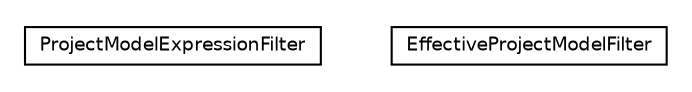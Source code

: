 #!/usr/local/bin/dot
#
# Class diagram 
# Generated by UmlGraph version 4.6 (http://www.spinellis.gr/sw/umlgraph)
#

digraph G {
	edge [fontname="Helvetica",fontsize=10,labelfontname="Helvetica",labelfontsize=10];
	node [fontname="Helvetica",fontsize=10,shape=plaintext];
	// org.apache.maven.archiva.repository.project.filters.ProjectModelExpressionFilter
	c8009 [label=<<table border="0" cellborder="1" cellspacing="0" cellpadding="2" port="p" href="./ProjectModelExpressionFilter.html">
		<tr><td><table border="0" cellspacing="0" cellpadding="1">
			<tr><td> ProjectModelExpressionFilter </td></tr>
		</table></td></tr>
		</table>>, fontname="Helvetica", fontcolor="black", fontsize=9.0];
	// org.apache.maven.archiva.repository.project.filters.EffectiveProjectModelFilter
	c8010 [label=<<table border="0" cellborder="1" cellspacing="0" cellpadding="2" port="p" href="./EffectiveProjectModelFilter.html">
		<tr><td><table border="0" cellspacing="0" cellpadding="1">
			<tr><td> EffectiveProjectModelFilter </td></tr>
		</table></td></tr>
		</table>>, fontname="Helvetica", fontcolor="black", fontsize=9.0];
}

